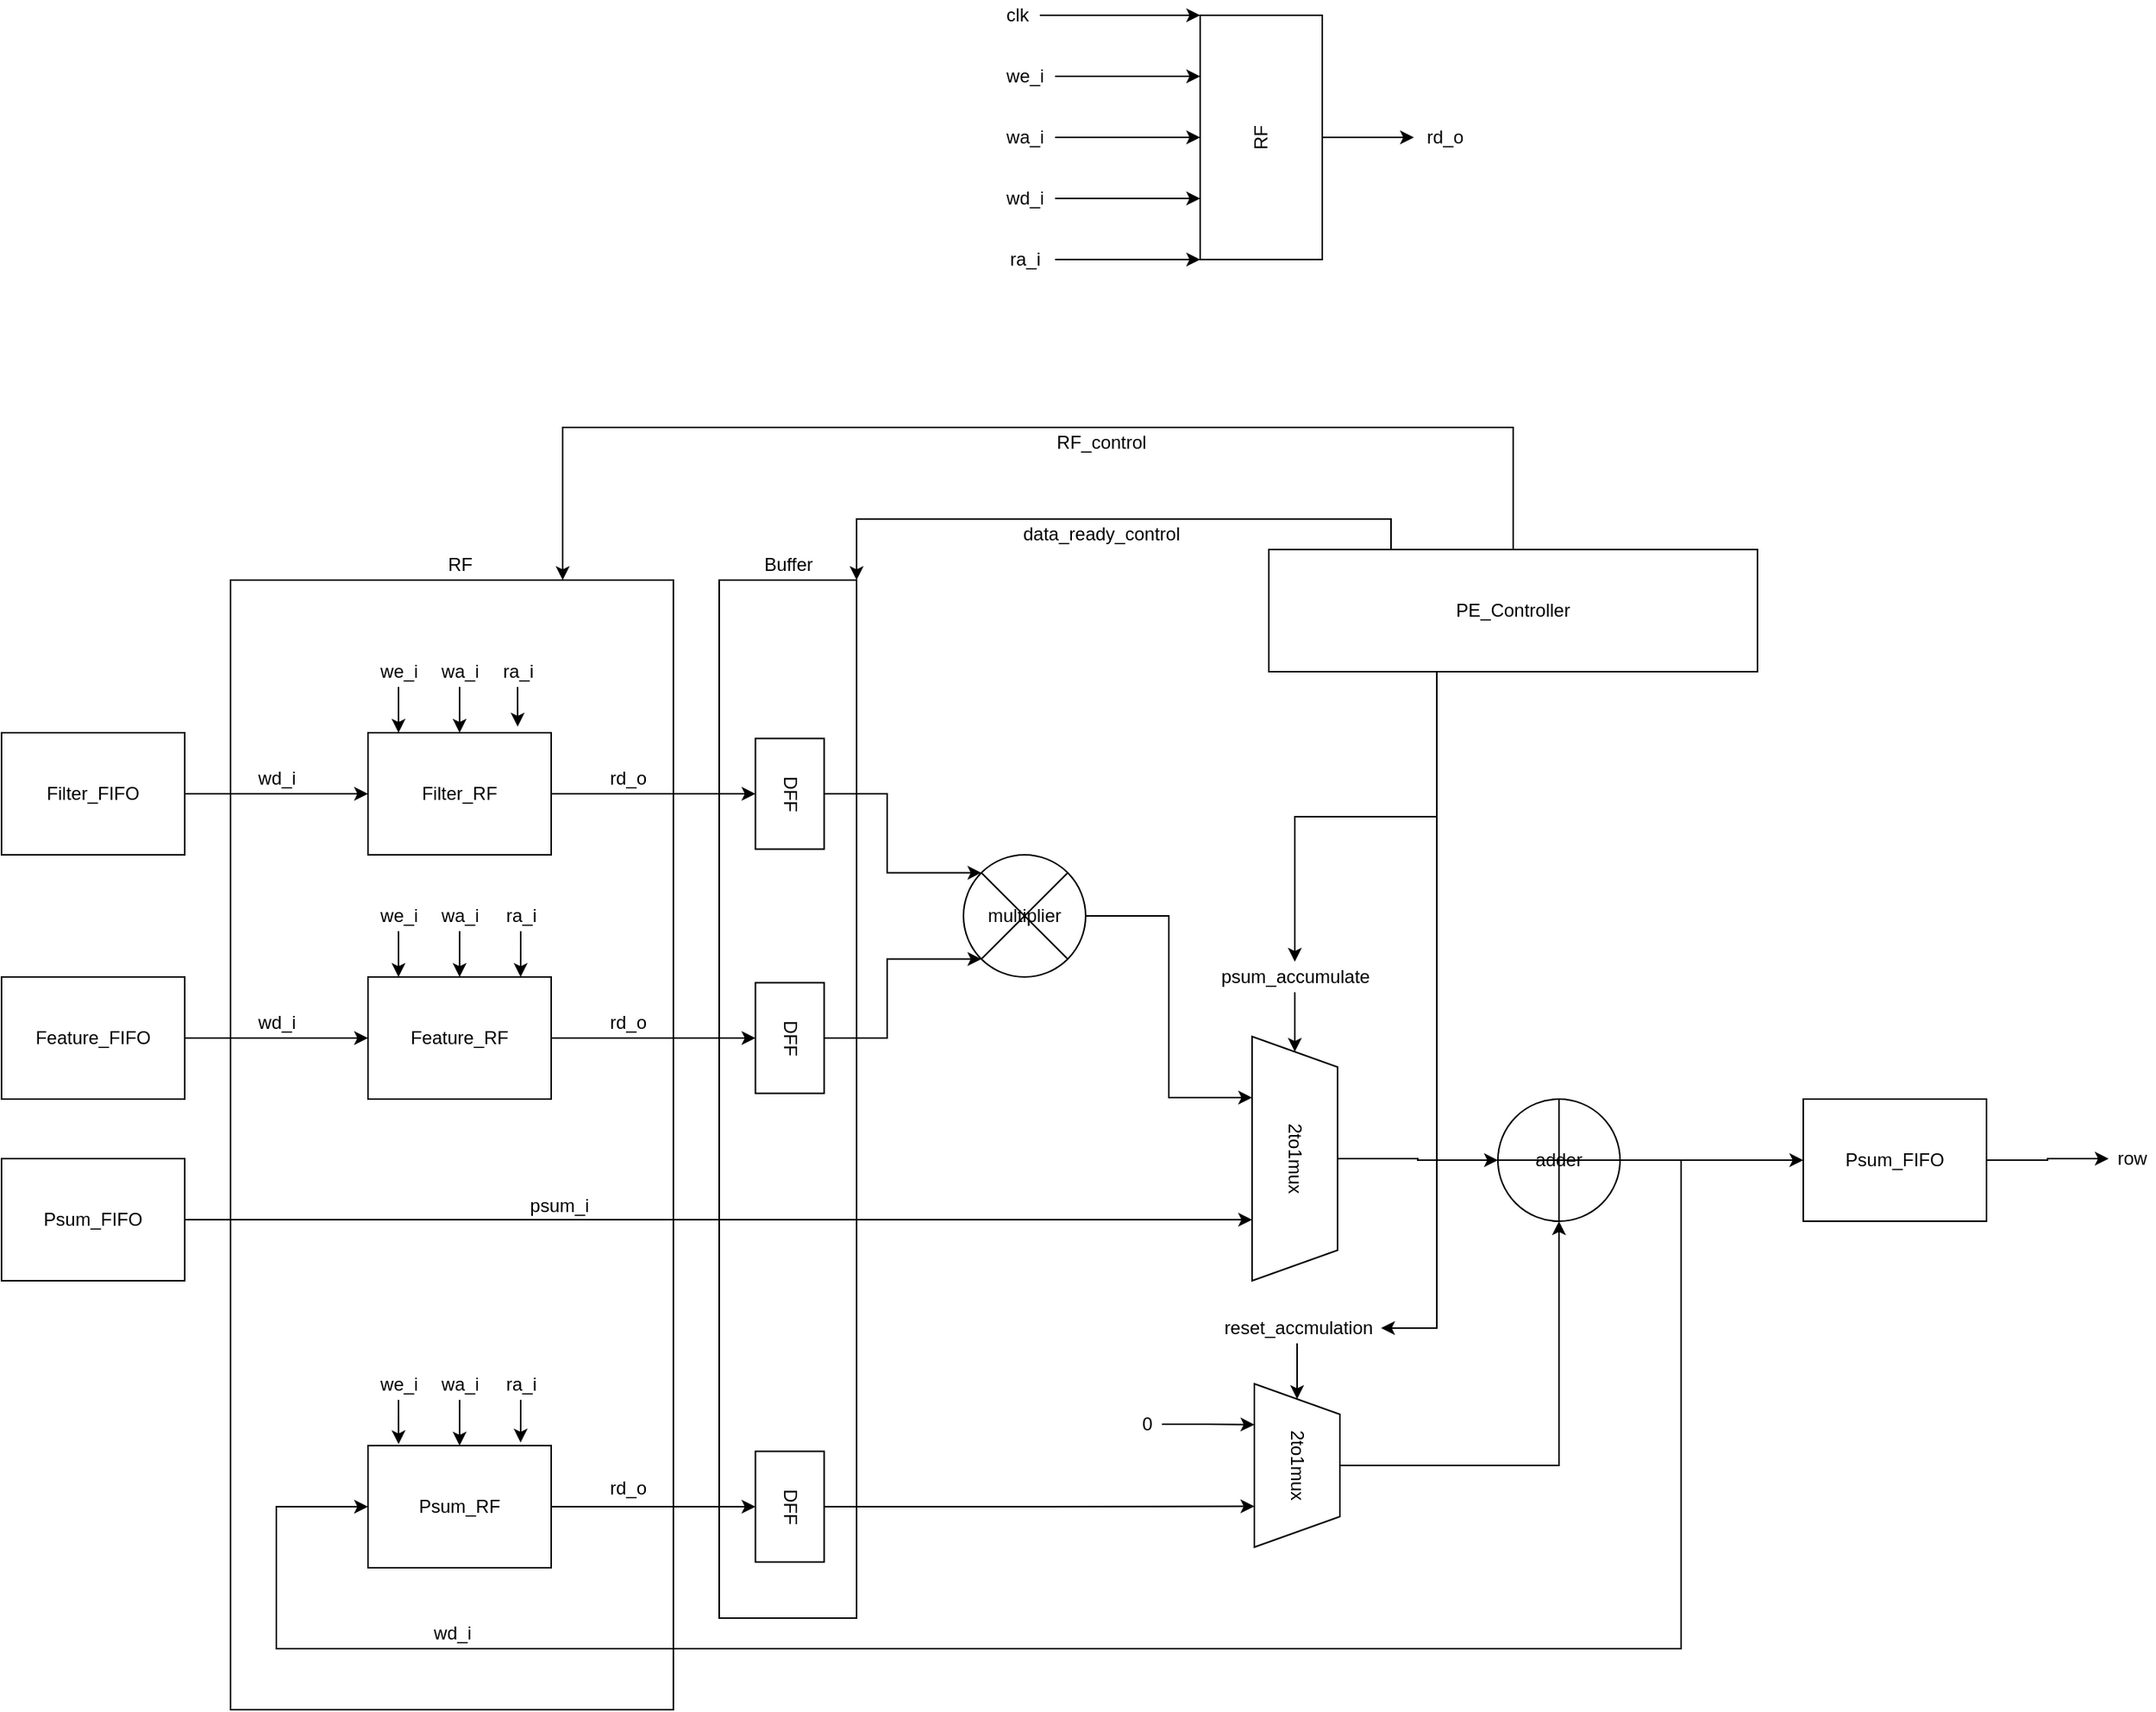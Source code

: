 <mxfile version="20.0.1" type="device"><diagram id="ClHz5DemHqHzd_9Uz0g5" name="Page-1"><mxGraphModel dx="2178" dy="1753" grid="1" gridSize="10" guides="1" tooltips="1" connect="1" arrows="1" fold="1" page="0" pageScale="1" pageWidth="1169" pageHeight="1654" math="0" shadow="0"><root><mxCell id="0"/><mxCell id="1" parent="0"/><mxCell id="94a2racDDTuGO-RFMz66-104" value="" style="rounded=0;whiteSpace=wrap;html=1;" vertex="1" parent="1"><mxGeometry x="410" y="-60" width="90" height="680" as="geometry"/></mxCell><mxCell id="94a2racDDTuGO-RFMz66-100" value="" style="rounded=0;whiteSpace=wrap;html=1;" vertex="1" parent="1"><mxGeometry x="90" y="-60" width="290" height="740" as="geometry"/></mxCell><mxCell id="94a2racDDTuGO-RFMz66-88" style="edgeStyle=orthogonalEdgeStyle;rounded=0;orthogonalLoop=1;jettySize=auto;html=1;entryX=0.5;entryY=1;entryDx=0;entryDy=0;" edge="1" parent="1" source="EU0lng_azmRZBJbkWimH-1" target="94a2racDDTuGO-RFMz66-87"><mxGeometry relative="1" as="geometry"/></mxCell><mxCell id="EU0lng_azmRZBJbkWimH-1" value="Filter_RF" style="rounded=0;whiteSpace=wrap;html=1;" parent="1" vertex="1"><mxGeometry x="180" y="40" width="120" height="80" as="geometry"/></mxCell><mxCell id="94a2racDDTuGO-RFMz66-65" style="edgeStyle=orthogonalEdgeStyle;rounded=0;orthogonalLoop=1;jettySize=auto;html=1;entryX=0.25;entryY=1;entryDx=0;entryDy=0;" edge="1" parent="1" source="94a2racDDTuGO-RFMz66-1" target="94a2racDDTuGO-RFMz66-64"><mxGeometry relative="1" as="geometry"/></mxCell><mxCell id="94a2racDDTuGO-RFMz66-1" value="multiplier" style="shape=sumEllipse;perimeter=ellipsePerimeter;whiteSpace=wrap;html=1;backgroundOutline=1;" vertex="1" parent="1"><mxGeometry x="570" y="120" width="80" height="80" as="geometry"/></mxCell><mxCell id="94a2racDDTuGO-RFMz66-15" style="edgeStyle=orthogonalEdgeStyle;rounded=0;orthogonalLoop=1;jettySize=auto;html=1;" edge="1" parent="1" source="94a2racDDTuGO-RFMz66-2" target="94a2racDDTuGO-RFMz66-13"><mxGeometry relative="1" as="geometry"/></mxCell><mxCell id="94a2racDDTuGO-RFMz66-85" style="edgeStyle=orthogonalEdgeStyle;rounded=0;orthogonalLoop=1;jettySize=auto;html=1;entryX=0;entryY=0.5;entryDx=0;entryDy=0;" edge="1" parent="1" source="94a2racDDTuGO-RFMz66-2" target="94a2racDDTuGO-RFMz66-7"><mxGeometry relative="1" as="geometry"><Array as="points"><mxPoint x="1040" y="320"/><mxPoint x="1040" y="640"/><mxPoint x="120" y="640"/><mxPoint x="120" y="547"/></Array></mxGeometry></mxCell><mxCell id="94a2racDDTuGO-RFMz66-2" value="adder" style="shape=orEllipse;perimeter=ellipsePerimeter;whiteSpace=wrap;html=1;backgroundOutline=1;" vertex="1" parent="1"><mxGeometry x="920" y="280" width="80" height="80" as="geometry"/></mxCell><mxCell id="94a2racDDTuGO-RFMz66-90" style="edgeStyle=orthogonalEdgeStyle;rounded=0;orthogonalLoop=1;jettySize=auto;html=1;entryX=0.5;entryY=1;entryDx=0;entryDy=0;" edge="1" parent="1" source="94a2racDDTuGO-RFMz66-4" target="94a2racDDTuGO-RFMz66-89"><mxGeometry relative="1" as="geometry"/></mxCell><mxCell id="94a2racDDTuGO-RFMz66-4" value="Feature_RF" style="rounded=0;whiteSpace=wrap;html=1;" vertex="1" parent="1"><mxGeometry x="180" y="200" width="120" height="80" as="geometry"/></mxCell><mxCell id="94a2racDDTuGO-RFMz66-98" style="edgeStyle=orthogonalEdgeStyle;rounded=0;orthogonalLoop=1;jettySize=auto;html=1;entryX=0.5;entryY=1;entryDx=0;entryDy=0;" edge="1" parent="1" source="94a2racDDTuGO-RFMz66-7" target="94a2racDDTuGO-RFMz66-97"><mxGeometry relative="1" as="geometry"/></mxCell><mxCell id="94a2racDDTuGO-RFMz66-7" value="Psum_RF" style="rounded=0;whiteSpace=wrap;html=1;" vertex="1" parent="1"><mxGeometry x="180" y="507" width="120" height="80" as="geometry"/></mxCell><mxCell id="94a2racDDTuGO-RFMz66-60" style="edgeStyle=orthogonalEdgeStyle;rounded=0;orthogonalLoop=1;jettySize=auto;html=1;" edge="1" parent="1" source="94a2racDDTuGO-RFMz66-13" target="94a2racDDTuGO-RFMz66-61"><mxGeometry relative="1" as="geometry"><mxPoint x="1350" y="320" as="targetPoint"/></mxGeometry></mxCell><mxCell id="94a2racDDTuGO-RFMz66-13" value="Psum_FIFO" style="rounded=0;whiteSpace=wrap;html=1;" vertex="1" parent="1"><mxGeometry x="1120" y="280" width="120" height="80" as="geometry"/></mxCell><mxCell id="94a2racDDTuGO-RFMz66-16" style="edgeStyle=orthogonalEdgeStyle;rounded=0;orthogonalLoop=1;jettySize=auto;html=1;" edge="1" parent="1" source="94a2racDDTuGO-RFMz66-14" target="94a2racDDTuGO-RFMz66-4"><mxGeometry relative="1" as="geometry"/></mxCell><mxCell id="94a2racDDTuGO-RFMz66-14" value="Feature_FIFO" style="rounded=0;whiteSpace=wrap;html=1;" vertex="1" parent="1"><mxGeometry x="-60" y="200" width="120" height="80" as="geometry"/></mxCell><mxCell id="94a2racDDTuGO-RFMz66-18" style="edgeStyle=orthogonalEdgeStyle;rounded=0;orthogonalLoop=1;jettySize=auto;html=1;" edge="1" parent="1" source="94a2racDDTuGO-RFMz66-17" target="EU0lng_azmRZBJbkWimH-1"><mxGeometry relative="1" as="geometry"/></mxCell><mxCell id="94a2racDDTuGO-RFMz66-17" value="Filter_FIFO" style="rounded=0;whiteSpace=wrap;html=1;" vertex="1" parent="1"><mxGeometry x="-60" y="40" width="120" height="80" as="geometry"/></mxCell><mxCell id="94a2racDDTuGO-RFMz66-33" style="edgeStyle=orthogonalEdgeStyle;rounded=0;orthogonalLoop=1;jettySize=auto;html=1;" edge="1" parent="1" source="94a2racDDTuGO-RFMz66-19" target="94a2racDDTuGO-RFMz66-25"><mxGeometry relative="1" as="geometry"/></mxCell><mxCell id="94a2racDDTuGO-RFMz66-19" value="RF" style="rounded=0;whiteSpace=wrap;html=1;rotation=-90;" vertex="1" parent="1"><mxGeometry x="685" y="-390" width="160" height="80" as="geometry"/></mxCell><mxCell id="94a2racDDTuGO-RFMz66-27" style="edgeStyle=orthogonalEdgeStyle;rounded=0;orthogonalLoop=1;jettySize=auto;html=1;entryX=1;entryY=0;entryDx=0;entryDy=0;" edge="1" parent="1" source="94a2racDDTuGO-RFMz66-20" target="94a2racDDTuGO-RFMz66-19"><mxGeometry relative="1" as="geometry"><Array as="points"><mxPoint x="705" y="-430"/><mxPoint x="705" y="-430"/></Array></mxGeometry></mxCell><mxCell id="94a2racDDTuGO-RFMz66-20" value="clk" style="text;html=1;align=center;verticalAlign=middle;resizable=0;points=[];autosize=1;strokeColor=none;fillColor=none;" vertex="1" parent="1"><mxGeometry x="590" y="-440" width="30" height="20" as="geometry"/></mxCell><mxCell id="94a2racDDTuGO-RFMz66-28" style="edgeStyle=orthogonalEdgeStyle;rounded=0;orthogonalLoop=1;jettySize=auto;html=1;entryX=0.75;entryY=0;entryDx=0;entryDy=0;" edge="1" parent="1" source="94a2racDDTuGO-RFMz66-21" target="94a2racDDTuGO-RFMz66-19"><mxGeometry relative="1" as="geometry"/></mxCell><mxCell id="94a2racDDTuGO-RFMz66-21" value="we_i" style="text;html=1;align=center;verticalAlign=middle;resizable=0;points=[];autosize=1;strokeColor=none;fillColor=none;" vertex="1" parent="1"><mxGeometry x="590" y="-400" width="40" height="20" as="geometry"/></mxCell><mxCell id="94a2racDDTuGO-RFMz66-29" style="edgeStyle=orthogonalEdgeStyle;rounded=0;orthogonalLoop=1;jettySize=auto;html=1;entryX=0.5;entryY=0;entryDx=0;entryDy=0;" edge="1" parent="1" source="94a2racDDTuGO-RFMz66-22" target="94a2racDDTuGO-RFMz66-19"><mxGeometry relative="1" as="geometry"/></mxCell><mxCell id="94a2racDDTuGO-RFMz66-22" value="wa_i" style="text;html=1;align=center;verticalAlign=middle;resizable=0;points=[];autosize=1;strokeColor=none;fillColor=none;" vertex="1" parent="1"><mxGeometry x="590" y="-360" width="40" height="20" as="geometry"/></mxCell><mxCell id="94a2racDDTuGO-RFMz66-30" style="edgeStyle=orthogonalEdgeStyle;rounded=0;orthogonalLoop=1;jettySize=auto;html=1;entryX=0.25;entryY=0;entryDx=0;entryDy=0;" edge="1" parent="1" source="94a2racDDTuGO-RFMz66-23" target="94a2racDDTuGO-RFMz66-19"><mxGeometry relative="1" as="geometry"/></mxCell><mxCell id="94a2racDDTuGO-RFMz66-23" value="wd_i" style="text;html=1;align=center;verticalAlign=middle;resizable=0;points=[];autosize=1;strokeColor=none;fillColor=none;" vertex="1" parent="1"><mxGeometry x="590" y="-320" width="40" height="20" as="geometry"/></mxCell><mxCell id="94a2racDDTuGO-RFMz66-31" style="edgeStyle=orthogonalEdgeStyle;rounded=0;orthogonalLoop=1;jettySize=auto;html=1;entryX=0;entryY=0;entryDx=0;entryDy=0;" edge="1" parent="1" source="94a2racDDTuGO-RFMz66-24" target="94a2racDDTuGO-RFMz66-19"><mxGeometry relative="1" as="geometry"><Array as="points"><mxPoint x="705" y="-270"/><mxPoint x="705" y="-270"/></Array></mxGeometry></mxCell><mxCell id="94a2racDDTuGO-RFMz66-24" value="ra_i" style="text;html=1;align=center;verticalAlign=middle;resizable=0;points=[];autosize=1;strokeColor=none;fillColor=none;" vertex="1" parent="1"><mxGeometry x="590" y="-280" width="40" height="20" as="geometry"/></mxCell><mxCell id="94a2racDDTuGO-RFMz66-25" value="rd_o" style="text;html=1;align=center;verticalAlign=middle;resizable=0;points=[];autosize=1;strokeColor=none;fillColor=none;" vertex="1" parent="1"><mxGeometry x="865" y="-360" width="40" height="20" as="geometry"/></mxCell><mxCell id="94a2racDDTuGO-RFMz66-34" value="wd_i" style="text;html=1;align=center;verticalAlign=middle;resizable=0;points=[];autosize=1;strokeColor=none;fillColor=none;" vertex="1" parent="1"><mxGeometry x="100" y="60" width="40" height="20" as="geometry"/></mxCell><mxCell id="94a2racDDTuGO-RFMz66-35" value="wd_i" style="text;html=1;align=center;verticalAlign=middle;resizable=0;points=[];autosize=1;strokeColor=none;fillColor=none;" vertex="1" parent="1"><mxGeometry x="100" y="220" width="40" height="20" as="geometry"/></mxCell><mxCell id="94a2racDDTuGO-RFMz66-38" style="edgeStyle=orthogonalEdgeStyle;rounded=0;orthogonalLoop=1;jettySize=auto;html=1;entryX=0.5;entryY=0;entryDx=0;entryDy=0;" edge="1" parent="1" source="94a2racDDTuGO-RFMz66-36"><mxGeometry relative="1" as="geometry"><mxPoint x="200" y="40" as="targetPoint"/></mxGeometry></mxCell><mxCell id="94a2racDDTuGO-RFMz66-36" value="we_i" style="text;html=1;align=center;verticalAlign=middle;resizable=0;points=[];autosize=1;strokeColor=none;fillColor=none;" vertex="1" parent="1"><mxGeometry x="180" y="-10" width="40" height="20" as="geometry"/></mxCell><mxCell id="94a2racDDTuGO-RFMz66-39" style="edgeStyle=orthogonalEdgeStyle;rounded=0;orthogonalLoop=1;jettySize=auto;html=1;entryX=0.5;entryY=0;entryDx=0;entryDy=0;" edge="1" parent="1" source="94a2racDDTuGO-RFMz66-37"><mxGeometry relative="1" as="geometry"><mxPoint x="200" y="200" as="targetPoint"/></mxGeometry></mxCell><mxCell id="94a2racDDTuGO-RFMz66-37" value="we_i" style="text;html=1;align=center;verticalAlign=middle;resizable=0;points=[];autosize=1;strokeColor=none;fillColor=none;" vertex="1" parent="1"><mxGeometry x="180" y="150" width="40" height="20" as="geometry"/></mxCell><mxCell id="94a2racDDTuGO-RFMz66-46" style="edgeStyle=orthogonalEdgeStyle;rounded=0;orthogonalLoop=1;jettySize=auto;html=1;entryX=0.5;entryY=0;entryDx=0;entryDy=0;" edge="1" parent="1" source="94a2racDDTuGO-RFMz66-40" target="EU0lng_azmRZBJbkWimH-1"><mxGeometry relative="1" as="geometry"/></mxCell><mxCell id="94a2racDDTuGO-RFMz66-40" value="wa_i" style="text;html=1;align=center;verticalAlign=middle;resizable=0;points=[];autosize=1;strokeColor=none;fillColor=none;" vertex="1" parent="1"><mxGeometry x="220" y="-10" width="40" height="20" as="geometry"/></mxCell><mxCell id="94a2racDDTuGO-RFMz66-48" style="edgeStyle=orthogonalEdgeStyle;rounded=0;orthogonalLoop=1;jettySize=auto;html=1;entryX=0.817;entryY=-0.05;entryDx=0;entryDy=0;entryPerimeter=0;" edge="1" parent="1" source="94a2racDDTuGO-RFMz66-41" target="EU0lng_azmRZBJbkWimH-1"><mxGeometry relative="1" as="geometry"/></mxCell><mxCell id="94a2racDDTuGO-RFMz66-41" value="ra_i" style="text;html=1;align=center;verticalAlign=middle;resizable=0;points=[];autosize=1;strokeColor=none;fillColor=none;" vertex="1" parent="1"><mxGeometry x="258" y="-10" width="40" height="20" as="geometry"/></mxCell><mxCell id="94a2racDDTuGO-RFMz66-44" style="edgeStyle=orthogonalEdgeStyle;rounded=0;orthogonalLoop=1;jettySize=auto;html=1;entryX=0.5;entryY=0;entryDx=0;entryDy=0;" edge="1" parent="1" source="94a2racDDTuGO-RFMz66-42" target="94a2racDDTuGO-RFMz66-4"><mxGeometry relative="1" as="geometry"/></mxCell><mxCell id="94a2racDDTuGO-RFMz66-42" value="wa_i" style="text;html=1;align=center;verticalAlign=middle;resizable=0;points=[];autosize=1;strokeColor=none;fillColor=none;" vertex="1" parent="1"><mxGeometry x="220" y="150" width="40" height="20" as="geometry"/></mxCell><mxCell id="94a2racDDTuGO-RFMz66-45" style="edgeStyle=orthogonalEdgeStyle;rounded=0;orthogonalLoop=1;jettySize=auto;html=1;entryX=0.833;entryY=0;entryDx=0;entryDy=0;entryPerimeter=0;" edge="1" parent="1" source="94a2racDDTuGO-RFMz66-43" target="94a2racDDTuGO-RFMz66-4"><mxGeometry relative="1" as="geometry"/></mxCell><mxCell id="94a2racDDTuGO-RFMz66-43" value="ra_i" style="text;html=1;align=center;verticalAlign=middle;resizable=0;points=[];autosize=1;strokeColor=none;fillColor=none;" vertex="1" parent="1"><mxGeometry x="260" y="150" width="40" height="20" as="geometry"/></mxCell><mxCell id="94a2racDDTuGO-RFMz66-49" value="wd_i" style="text;html=1;align=center;verticalAlign=middle;resizable=0;points=[];autosize=1;strokeColor=none;fillColor=none;" vertex="1" parent="1"><mxGeometry x="215" y="620" width="40" height="20" as="geometry"/></mxCell><mxCell id="94a2racDDTuGO-RFMz66-53" style="edgeStyle=orthogonalEdgeStyle;rounded=0;orthogonalLoop=1;jettySize=auto;html=1;entryX=0.167;entryY=-0.012;entryDx=0;entryDy=0;entryPerimeter=0;" edge="1" parent="1" source="94a2racDDTuGO-RFMz66-50" target="94a2racDDTuGO-RFMz66-7"><mxGeometry relative="1" as="geometry"/></mxCell><mxCell id="94a2racDDTuGO-RFMz66-50" value="we_i" style="text;html=1;align=center;verticalAlign=middle;resizable=0;points=[];autosize=1;strokeColor=none;fillColor=none;" vertex="1" parent="1"><mxGeometry x="180" y="457" width="40" height="20" as="geometry"/></mxCell><mxCell id="94a2racDDTuGO-RFMz66-54" style="edgeStyle=orthogonalEdgeStyle;rounded=0;orthogonalLoop=1;jettySize=auto;html=1;entryX=0.5;entryY=0;entryDx=0;entryDy=0;" edge="1" parent="1" source="94a2racDDTuGO-RFMz66-51" target="94a2racDDTuGO-RFMz66-7"><mxGeometry relative="1" as="geometry"/></mxCell><mxCell id="94a2racDDTuGO-RFMz66-51" value="wa_i" style="text;html=1;align=center;verticalAlign=middle;resizable=0;points=[];autosize=1;strokeColor=none;fillColor=none;" vertex="1" parent="1"><mxGeometry x="220" y="457" width="40" height="20" as="geometry"/></mxCell><mxCell id="94a2racDDTuGO-RFMz66-56" style="edgeStyle=orthogonalEdgeStyle;rounded=0;orthogonalLoop=1;jettySize=auto;html=1;entryX=0.833;entryY=-0.025;entryDx=0;entryDy=0;entryPerimeter=0;" edge="1" parent="1" source="94a2racDDTuGO-RFMz66-52" target="94a2racDDTuGO-RFMz66-7"><mxGeometry relative="1" as="geometry"/></mxCell><mxCell id="94a2racDDTuGO-RFMz66-52" value="ra_i" style="text;html=1;align=center;verticalAlign=middle;resizable=0;points=[];autosize=1;strokeColor=none;fillColor=none;" vertex="1" parent="1"><mxGeometry x="260" y="457" width="40" height="20" as="geometry"/></mxCell><mxCell id="94a2racDDTuGO-RFMz66-57" value="rd_o" style="text;html=1;align=center;verticalAlign=middle;resizable=0;points=[];autosize=1;strokeColor=none;fillColor=none;" vertex="1" parent="1"><mxGeometry x="330" y="60" width="40" height="20" as="geometry"/></mxCell><mxCell id="94a2racDDTuGO-RFMz66-58" value="rd_o" style="text;html=1;align=center;verticalAlign=middle;resizable=0;points=[];autosize=1;strokeColor=none;fillColor=none;" vertex="1" parent="1"><mxGeometry x="330" y="220" width="40" height="20" as="geometry"/></mxCell><mxCell id="94a2racDDTuGO-RFMz66-59" value="rd_o" style="text;html=1;align=center;verticalAlign=middle;resizable=0;points=[];autosize=1;strokeColor=none;fillColor=none;" vertex="1" parent="1"><mxGeometry x="330" y="524.5" width="40" height="20" as="geometry"/></mxCell><mxCell id="94a2racDDTuGO-RFMz66-61" value="row" style="text;html=1;align=center;verticalAlign=middle;resizable=0;points=[];autosize=1;strokeColor=none;fillColor=none;" vertex="1" parent="1"><mxGeometry x="1320" y="309" width="30" height="20" as="geometry"/></mxCell><mxCell id="94a2racDDTuGO-RFMz66-67" style="edgeStyle=orthogonalEdgeStyle;rounded=0;orthogonalLoop=1;jettySize=auto;html=1;entryX=0.75;entryY=1;entryDx=0;entryDy=0;" edge="1" parent="1" source="94a2racDDTuGO-RFMz66-62" target="94a2racDDTuGO-RFMz66-64"><mxGeometry relative="1" as="geometry"/></mxCell><mxCell id="94a2racDDTuGO-RFMz66-62" value="Psum_FIFO" style="rounded=0;whiteSpace=wrap;html=1;" vertex="1" parent="1"><mxGeometry x="-60" y="319" width="120" height="80" as="geometry"/></mxCell><mxCell id="94a2racDDTuGO-RFMz66-68" style="edgeStyle=orthogonalEdgeStyle;rounded=0;orthogonalLoop=1;jettySize=auto;html=1;entryX=0;entryY=0.5;entryDx=0;entryDy=0;" edge="1" parent="1" source="94a2racDDTuGO-RFMz66-64" target="94a2racDDTuGO-RFMz66-2"><mxGeometry relative="1" as="geometry"/></mxCell><mxCell id="94a2racDDTuGO-RFMz66-64" value="2to1mux" style="shape=trapezoid;perimeter=trapezoidPerimeter;whiteSpace=wrap;html=1;fixedSize=1;rotation=90;" vertex="1" parent="1"><mxGeometry x="707" y="291" width="160" height="56" as="geometry"/></mxCell><mxCell id="94a2racDDTuGO-RFMz66-73" style="edgeStyle=orthogonalEdgeStyle;rounded=0;orthogonalLoop=1;jettySize=auto;html=1;" edge="1" parent="1" source="94a2racDDTuGO-RFMz66-71" target="94a2racDDTuGO-RFMz66-64"><mxGeometry relative="1" as="geometry"/></mxCell><mxCell id="94a2racDDTuGO-RFMz66-71" value="psum_accumulate" style="text;html=1;align=center;verticalAlign=middle;resizable=0;points=[];autosize=1;strokeColor=none;fillColor=none;" vertex="1" parent="1"><mxGeometry x="732" y="190" width="110" height="20" as="geometry"/></mxCell><mxCell id="94a2racDDTuGO-RFMz66-107" style="edgeStyle=orthogonalEdgeStyle;rounded=0;orthogonalLoop=1;jettySize=auto;html=1;entryX=0.75;entryY=0;entryDx=0;entryDy=0;" edge="1" parent="1" source="94a2racDDTuGO-RFMz66-74" target="94a2racDDTuGO-RFMz66-100"><mxGeometry relative="1" as="geometry"><Array as="points"><mxPoint x="930" y="-160"/><mxPoint x="308" y="-160"/></Array></mxGeometry></mxCell><mxCell id="94a2racDDTuGO-RFMz66-108" style="edgeStyle=orthogonalEdgeStyle;rounded=0;orthogonalLoop=1;jettySize=auto;html=1;exitX=0.25;exitY=0;exitDx=0;exitDy=0;entryX=1;entryY=0;entryDx=0;entryDy=0;" edge="1" parent="1" source="94a2racDDTuGO-RFMz66-74" target="94a2racDDTuGO-RFMz66-104"><mxGeometry relative="1" as="geometry"/></mxCell><mxCell id="94a2racDDTuGO-RFMz66-111" style="edgeStyle=orthogonalEdgeStyle;rounded=0;orthogonalLoop=1;jettySize=auto;html=1;" edge="1" parent="1" source="94a2racDDTuGO-RFMz66-74" target="94a2racDDTuGO-RFMz66-71"><mxGeometry relative="1" as="geometry"><Array as="points"><mxPoint x="880" y="95"/><mxPoint x="787" y="95"/></Array></mxGeometry></mxCell><mxCell id="94a2racDDTuGO-RFMz66-112" style="edgeStyle=orthogonalEdgeStyle;rounded=0;orthogonalLoop=1;jettySize=auto;html=1;" edge="1" parent="1" source="94a2racDDTuGO-RFMz66-74" target="94a2racDDTuGO-RFMz66-82"><mxGeometry relative="1" as="geometry"><Array as="points"><mxPoint x="880" y="430"/></Array></mxGeometry></mxCell><mxCell id="94a2racDDTuGO-RFMz66-74" value="PE_Controller" style="rounded=0;whiteSpace=wrap;html=1;" vertex="1" parent="1"><mxGeometry x="770" y="-80" width="320" height="80" as="geometry"/></mxCell><mxCell id="94a2racDDTuGO-RFMz66-81" style="edgeStyle=orthogonalEdgeStyle;rounded=0;orthogonalLoop=1;jettySize=auto;html=1;entryX=0.5;entryY=1;entryDx=0;entryDy=0;" edge="1" parent="1" source="94a2racDDTuGO-RFMz66-76" target="94a2racDDTuGO-RFMz66-2"><mxGeometry relative="1" as="geometry"/></mxCell><mxCell id="94a2racDDTuGO-RFMz66-76" value="2to1mux" style="shape=trapezoid;perimeter=trapezoidPerimeter;whiteSpace=wrap;html=1;fixedSize=1;rotation=90;" vertex="1" parent="1"><mxGeometry x="735" y="492" width="107" height="56" as="geometry"/></mxCell><mxCell id="94a2racDDTuGO-RFMz66-80" style="edgeStyle=orthogonalEdgeStyle;rounded=0;orthogonalLoop=1;jettySize=auto;html=1;entryX=0.25;entryY=1;entryDx=0;entryDy=0;" edge="1" parent="1" source="94a2racDDTuGO-RFMz66-79" target="94a2racDDTuGO-RFMz66-76"><mxGeometry relative="1" as="geometry"/></mxCell><mxCell id="94a2racDDTuGO-RFMz66-79" value="0" style="text;html=1;align=center;verticalAlign=middle;resizable=0;points=[];autosize=1;strokeColor=none;fillColor=none;" vertex="1" parent="1"><mxGeometry x="680" y="483" width="20" height="20" as="geometry"/></mxCell><mxCell id="94a2racDDTuGO-RFMz66-84" style="edgeStyle=orthogonalEdgeStyle;rounded=0;orthogonalLoop=1;jettySize=auto;html=1;entryX=0;entryY=0.5;entryDx=0;entryDy=0;" edge="1" parent="1" source="94a2racDDTuGO-RFMz66-82" target="94a2racDDTuGO-RFMz66-76"><mxGeometry relative="1" as="geometry"/></mxCell><mxCell id="94a2racDDTuGO-RFMz66-82" value="reset_accmulation" style="text;html=1;align=center;verticalAlign=middle;resizable=0;points=[];autosize=1;strokeColor=none;fillColor=none;" vertex="1" parent="1"><mxGeometry x="733.5" y="420" width="110" height="20" as="geometry"/></mxCell><mxCell id="94a2racDDTuGO-RFMz66-86" value="psum_i" style="text;html=1;align=center;verticalAlign=middle;resizable=0;points=[];autosize=1;strokeColor=none;fillColor=none;" vertex="1" parent="1"><mxGeometry x="280" y="340" width="50" height="20" as="geometry"/></mxCell><mxCell id="94a2racDDTuGO-RFMz66-93" style="edgeStyle=orthogonalEdgeStyle;rounded=0;orthogonalLoop=1;jettySize=auto;html=1;entryX=0;entryY=0;entryDx=0;entryDy=0;" edge="1" parent="1" source="94a2racDDTuGO-RFMz66-87" target="94a2racDDTuGO-RFMz66-1"><mxGeometry relative="1" as="geometry"><Array as="points"><mxPoint x="520" y="80"/><mxPoint x="520" y="132"/></Array></mxGeometry></mxCell><mxCell id="94a2racDDTuGO-RFMz66-87" value="DFF" style="rounded=0;whiteSpace=wrap;html=1;rotation=90;" vertex="1" parent="1"><mxGeometry x="420" y="57.5" width="72.5" height="45" as="geometry"/></mxCell><mxCell id="94a2racDDTuGO-RFMz66-94" style="edgeStyle=orthogonalEdgeStyle;rounded=0;orthogonalLoop=1;jettySize=auto;html=1;entryX=0;entryY=1;entryDx=0;entryDy=0;" edge="1" parent="1" source="94a2racDDTuGO-RFMz66-89" target="94a2racDDTuGO-RFMz66-1"><mxGeometry relative="1" as="geometry"><Array as="points"><mxPoint x="520" y="240"/><mxPoint x="520" y="188"/></Array></mxGeometry></mxCell><mxCell id="94a2racDDTuGO-RFMz66-89" value="DFF" style="rounded=0;whiteSpace=wrap;html=1;rotation=90;" vertex="1" parent="1"><mxGeometry x="420" y="217.5" width="72.5" height="45" as="geometry"/></mxCell><mxCell id="94a2racDDTuGO-RFMz66-99" style="edgeStyle=orthogonalEdgeStyle;rounded=0;orthogonalLoop=1;jettySize=auto;html=1;entryX=0.75;entryY=1;entryDx=0;entryDy=0;" edge="1" parent="1" source="94a2racDDTuGO-RFMz66-97" target="94a2racDDTuGO-RFMz66-76"><mxGeometry relative="1" as="geometry"/></mxCell><mxCell id="94a2racDDTuGO-RFMz66-97" value="DFF" style="rounded=0;whiteSpace=wrap;html=1;rotation=90;" vertex="1" parent="1"><mxGeometry x="420" y="524.5" width="72.5" height="45" as="geometry"/></mxCell><mxCell id="94a2racDDTuGO-RFMz66-105" value="RF" style="text;html=1;align=center;verticalAlign=middle;resizable=0;points=[];autosize=1;strokeColor=none;fillColor=none;" vertex="1" parent="1"><mxGeometry x="225" y="-80" width="30" height="20" as="geometry"/></mxCell><mxCell id="94a2racDDTuGO-RFMz66-106" value="Buffer" style="text;html=1;align=center;verticalAlign=middle;resizable=0;points=[];autosize=1;strokeColor=none;fillColor=none;" vertex="1" parent="1"><mxGeometry x="430" y="-80" width="50" height="20" as="geometry"/></mxCell><mxCell id="94a2racDDTuGO-RFMz66-109" value="data_ready_control" style="text;html=1;align=center;verticalAlign=middle;resizable=0;points=[];autosize=1;strokeColor=none;fillColor=none;" vertex="1" parent="1"><mxGeometry x="600" y="-100" width="120" height="20" as="geometry"/></mxCell><mxCell id="94a2racDDTuGO-RFMz66-110" value="RF_control" style="text;html=1;align=center;verticalAlign=middle;resizable=0;points=[];autosize=1;strokeColor=none;fillColor=none;" vertex="1" parent="1"><mxGeometry x="625" y="-160" width="70" height="20" as="geometry"/></mxCell></root></mxGraphModel></diagram></mxfile>